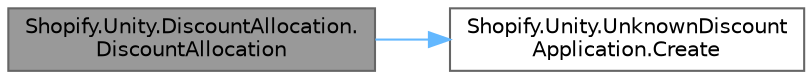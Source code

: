 digraph "Shopify.Unity.DiscountAllocation.DiscountAllocation"
{
 // LATEX_PDF_SIZE
  bgcolor="transparent";
  edge [fontname=Helvetica,fontsize=10,labelfontname=Helvetica,labelfontsize=10];
  node [fontname=Helvetica,fontsize=10,shape=box,height=0.2,width=0.4];
  rankdir="LR";
  Node1 [id="Node000001",label="Shopify.Unity.DiscountAllocation.\lDiscountAllocation",height=0.2,width=0.4,color="gray40", fillcolor="grey60", style="filled", fontcolor="black",tooltip="Accepts deserialized json data.  Will further parse passed in data."];
  Node1 -> Node2 [id="edge1_Node000001_Node000002",color="steelblue1",style="solid",tooltip=" "];
  Node2 [id="Node000002",label="Shopify.Unity.UnknownDiscount\lApplication.Create",height=0.2,width=0.4,color="grey40", fillcolor="white", style="filled",URL="$class_shopify_1_1_unity_1_1_unknown_discount_application.html#a2a5187041155686983e88a8fc1f60dbc",tooltip="Instantiate objects implementing DiscountApplication. Possible types are: AutomaticDiscountApplicatio..."];
}
